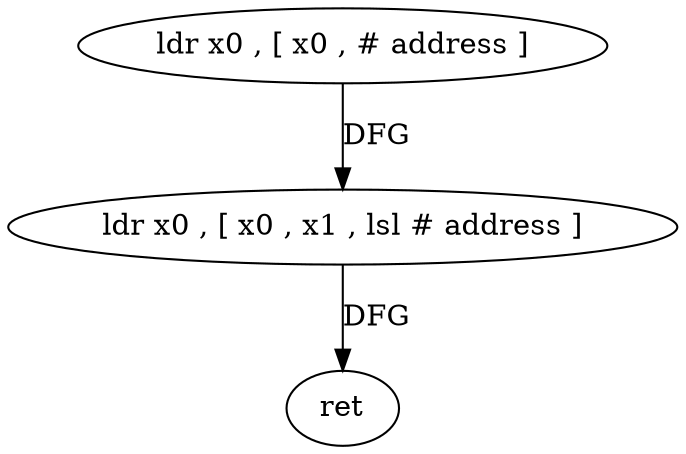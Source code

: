 digraph "func" {
"95848" [label = "ldr x0 , [ x0 , # address ]" ]
"95852" [label = "ldr x0 , [ x0 , x1 , lsl # address ]" ]
"95856" [label = "ret" ]
"95848" -> "95852" [ label = "DFG" ]
"95852" -> "95856" [ label = "DFG" ]
}
